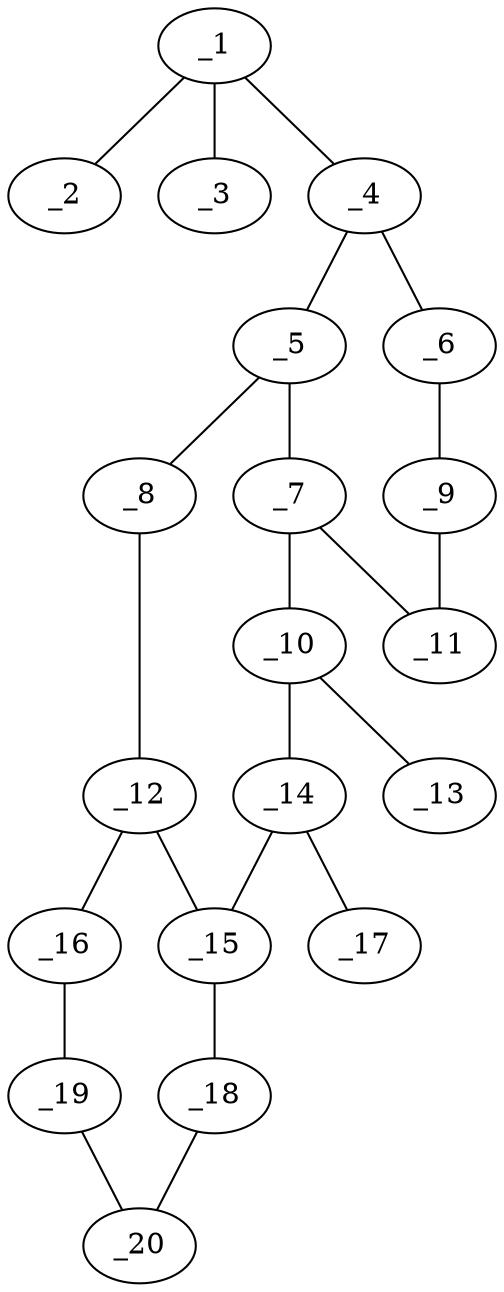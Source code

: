 graph molid295302 {
	_1	 [charge=0,
		chem=4,
		symbol="N  ",
		x="5.0741",
		y="-1.8522"];
	_2	 [charge=0,
		chem=1,
		symbol="C  ",
		x="5.1489",
		y="-2.8494"];
	_1 -- _2	 [valence=1];
	_3	 [charge=0,
		chem=1,
		symbol="C  ",
		x="5.9004",
		y="-1.2889"];
	_1 -- _3	 [valence=1];
	_4	 [charge=0,
		chem=1,
		symbol="C  ",
		x="4.1732",
		y="-1.4183"];
	_1 -- _4	 [valence=1];
	_5	 [charge=0,
		chem=1,
		symbol="C  ",
		x="4.0984",
		y="-0.4211"];
	_4 -- _5	 [valence=2];
	_6	 [charge=0,
		chem=4,
		symbol="N  ",
		x="3.3469",
		y="-1.9817"];
	_4 -- _6	 [valence=1];
	_7	 [charge=0,
		chem=1,
		symbol="C  ",
		x="3.1975",
		y="0.0127"];
	_5 -- _7	 [valence=1];
	_8	 [charge=0,
		chem=1,
		symbol="C  ",
		x="4.9994",
		y="0.0127"];
	_5 -- _8	 [valence=1];
	_9	 [charge=0,
		chem=1,
		symbol="C  ",
		x="2.446",
		y="-1.5478"];
	_6 -- _9	 [valence=2];
	_10	 [charge=0,
		chem=4,
		symbol="N  ",
		x="2.9749",
		y="0.9877"];
	_7 -- _10	 [valence=1];
	_11	 [charge=0,
		chem=4,
		symbol="N  ",
		x="2.3712",
		y="-0.5506"];
	_7 -- _11	 [valence=2];
	_12	 [charge=0,
		chem=1,
		symbol="C  ",
		x="5.2219",
		y="0.9877"];
	_8 -- _12	 [valence=1];
	_9 -- _11	 [valence=1];
	_13	 [charge=0,
		chem=1,
		symbol="C  ",
		x=2,
		y="1.2102"];
	_10 -- _13	 [valence=1];
	_14	 [charge=0,
		chem=1,
		symbol="C  ",
		x="3.5984",
		y="1.7695"];
	_10 -- _14	 [valence=1];
	_15	 [charge=0,
		chem=1,
		symbol="C  ",
		x="4.5984",
		y="1.7695"];
	_12 -- _15	 [valence=2];
	_16	 [charge=0,
		chem=1,
		symbol="C  ",
		x="6.2107",
		y="1.1367"];
	_12 -- _16	 [valence=1];
	_14 -- _15	 [valence=1];
	_17	 [charge=0,
		chem=2,
		symbol="O  ",
		x="3.1645",
		y="2.6705"];
	_14 -- _17	 [valence=2];
	_18	 [charge=0,
		chem=1,
		symbol="C  ",
		x="4.9638",
		y="2.7004"];
	_15 -- _18	 [valence=1];
	_19	 [charge=0,
		chem=1,
		symbol="C  ",
		x="6.5761",
		y="2.0676"];
	_16 -- _19	 [valence=2];
	_20	 [charge=0,
		chem=1,
		symbol="C  ",
		x="5.9526",
		y="2.8494"];
	_18 -- _20	 [valence=2];
	_19 -- _20	 [valence=1];
}
